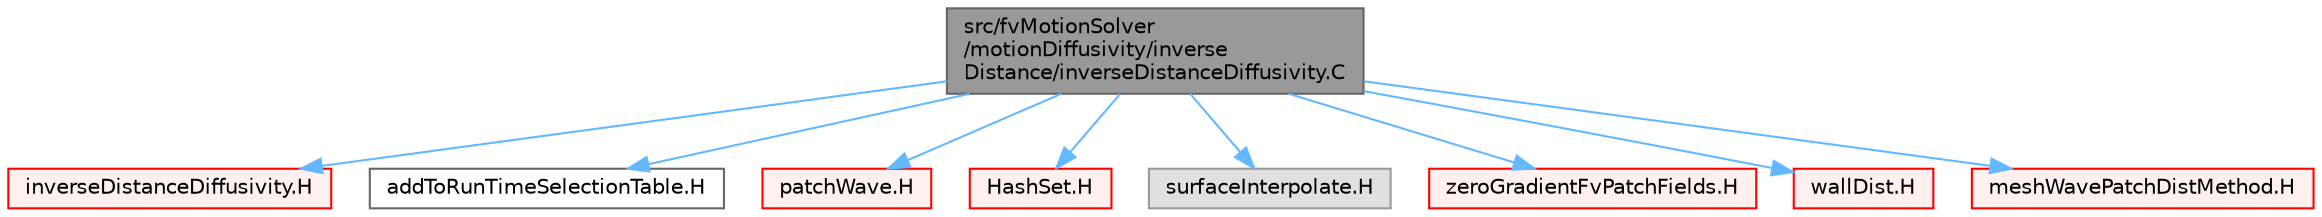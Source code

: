 digraph "src/fvMotionSolver/motionDiffusivity/inverseDistance/inverseDistanceDiffusivity.C"
{
 // LATEX_PDF_SIZE
  bgcolor="transparent";
  edge [fontname=Helvetica,fontsize=10,labelfontname=Helvetica,labelfontsize=10];
  node [fontname=Helvetica,fontsize=10,shape=box,height=0.2,width=0.4];
  Node1 [id="Node000001",label="src/fvMotionSolver\l/motionDiffusivity/inverse\lDistance/inverseDistanceDiffusivity.C",height=0.2,width=0.4,color="gray40", fillcolor="grey60", style="filled", fontcolor="black",tooltip=" "];
  Node1 -> Node2 [id="edge1_Node000001_Node000002",color="steelblue1",style="solid",tooltip=" "];
  Node2 [id="Node000002",label="inverseDistanceDiffusivity.H",height=0.2,width=0.4,color="red", fillcolor="#FFF0F0", style="filled",URL="$inverseDistanceDiffusivity_8H.html",tooltip=" "];
  Node1 -> Node383 [id="edge2_Node000001_Node000383",color="steelblue1",style="solid",tooltip=" "];
  Node383 [id="Node000383",label="addToRunTimeSelectionTable.H",height=0.2,width=0.4,color="grey40", fillcolor="white", style="filled",URL="$addToRunTimeSelectionTable_8H.html",tooltip="Macros for easy insertion into run-time selection tables."];
  Node1 -> Node384 [id="edge3_Node000001_Node000384",color="steelblue1",style="solid",tooltip=" "];
  Node384 [id="Node000384",label="patchWave.H",height=0.2,width=0.4,color="red", fillcolor="#FFF0F0", style="filled",URL="$patchWave_8H.html",tooltip=" "];
  Node1 -> Node144 [id="edge4_Node000001_Node000144",color="steelblue1",style="solid",tooltip=" "];
  Node144 [id="Node000144",label="HashSet.H",height=0.2,width=0.4,color="red", fillcolor="#FFF0F0", style="filled",URL="$HashSet_8H.html",tooltip=" "];
  Node1 -> Node389 [id="edge5_Node000001_Node000389",color="steelblue1",style="solid",tooltip=" "];
  Node389 [id="Node000389",label="surfaceInterpolate.H",height=0.2,width=0.4,color="grey60", fillcolor="#E0E0E0", style="filled",tooltip=" "];
  Node1 -> Node390 [id="edge6_Node000001_Node000390",color="steelblue1",style="solid",tooltip=" "];
  Node390 [id="Node000390",label="zeroGradientFvPatchFields.H",height=0.2,width=0.4,color="red", fillcolor="#FFF0F0", style="filled",URL="$zeroGradientFvPatchFields_8H.html",tooltip=" "];
  Node1 -> Node394 [id="edge7_Node000001_Node000394",color="steelblue1",style="solid",tooltip=" "];
  Node394 [id="Node000394",label="wallDist.H",height=0.2,width=0.4,color="red", fillcolor="#FFF0F0", style="filled",URL="$wallDist_8H.html",tooltip=" "];
  Node1 -> Node407 [id="edge8_Node000001_Node000407",color="steelblue1",style="solid",tooltip=" "];
  Node407 [id="Node000407",label="meshWavePatchDistMethod.H",height=0.2,width=0.4,color="red", fillcolor="#FFF0F0", style="filled",URL="$meshWavePatchDistMethod_8H.html",tooltip=" "];
}
